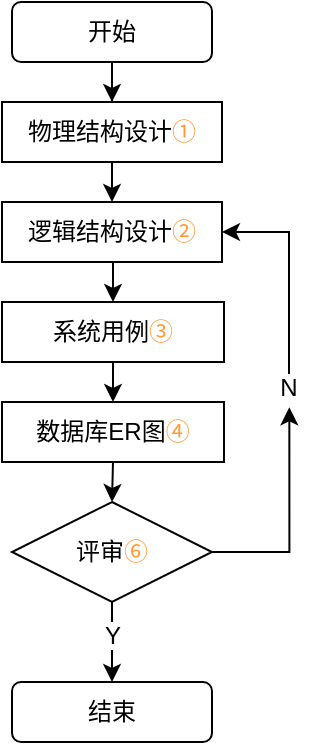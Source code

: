 <mxfile version="14.0.5" type="github">
  <diagram id="pTpZC2qr3tTLavgAAqaT" name="第 1 页">
    <mxGraphModel dx="637" dy="475" grid="1" gridSize="10" guides="1" tooltips="1" connect="1" arrows="1" fold="1" page="1" pageScale="1" pageWidth="827" pageHeight="1169" math="0" shadow="0">
      <root>
        <mxCell id="0" />
        <mxCell id="1" parent="0" />
        <mxCell id="DdYIkWhmcDZ64kGIrauI-1" style="edgeStyle=orthogonalEdgeStyle;rounded=0;orthogonalLoop=1;jettySize=auto;html=1;exitX=0.5;exitY=1;exitDx=0;exitDy=0;" edge="1" parent="1" source="DdYIkWhmcDZ64kGIrauI-2" target="DdYIkWhmcDZ64kGIrauI-4">
          <mxGeometry relative="1" as="geometry" />
        </mxCell>
        <mxCell id="DdYIkWhmcDZ64kGIrauI-2" value="开始" style="rounded=1;whiteSpace=wrap;html=1;" vertex="1" parent="1">
          <mxGeometry x="130" y="50" width="100" height="30" as="geometry" />
        </mxCell>
        <mxCell id="DdYIkWhmcDZ64kGIrauI-3" style="edgeStyle=orthogonalEdgeStyle;rounded=0;orthogonalLoop=1;jettySize=auto;html=1;exitX=0.5;exitY=1;exitDx=0;exitDy=0;entryX=0.5;entryY=0;entryDx=0;entryDy=0;" edge="1" parent="1" source="DdYIkWhmcDZ64kGIrauI-4" target="DdYIkWhmcDZ64kGIrauI-6">
          <mxGeometry relative="1" as="geometry" />
        </mxCell>
        <mxCell id="DdYIkWhmcDZ64kGIrauI-4" value="物理结构设计&lt;font color=&quot;#ff9933&quot;&gt;①&lt;/font&gt;" style="rounded=0;whiteSpace=wrap;html=1;" vertex="1" parent="1">
          <mxGeometry x="125" y="100" width="110" height="30" as="geometry" />
        </mxCell>
        <mxCell id="DdYIkWhmcDZ64kGIrauI-5" style="edgeStyle=orthogonalEdgeStyle;rounded=0;orthogonalLoop=1;jettySize=auto;html=1;exitX=0.5;exitY=1;exitDx=0;exitDy=0;entryX=0.5;entryY=0;entryDx=0;entryDy=0;" edge="1" parent="1" target="DdYIkWhmcDZ64kGIrauI-8">
          <mxGeometry relative="1" as="geometry">
            <mxPoint x="205" y="180" as="sourcePoint" />
          </mxGeometry>
        </mxCell>
        <mxCell id="DdYIkWhmcDZ64kGIrauI-6" value="逻辑结构设计&lt;font color=&quot;#ff9933&quot;&gt;②&lt;/font&gt;" style="rounded=0;whiteSpace=wrap;html=1;" vertex="1" parent="1">
          <mxGeometry x="125" y="150" width="110" height="30" as="geometry" />
        </mxCell>
        <mxCell id="DdYIkWhmcDZ64kGIrauI-7" style="edgeStyle=orthogonalEdgeStyle;rounded=0;orthogonalLoop=1;jettySize=auto;html=1;exitX=0.5;exitY=1;exitDx=0;exitDy=0;entryX=0.5;entryY=0;entryDx=0;entryDy=0;" edge="1" parent="1" source="DdYIkWhmcDZ64kGIrauI-8" target="DdYIkWhmcDZ64kGIrauI-10">
          <mxGeometry relative="1" as="geometry" />
        </mxCell>
        <mxCell id="DdYIkWhmcDZ64kGIrauI-8" value="系统用例&lt;font color=&quot;#ff9933&quot;&gt;③&lt;/font&gt;" style="rounded=0;whiteSpace=wrap;html=1;" vertex="1" parent="1">
          <mxGeometry x="125" y="200" width="111" height="30" as="geometry" />
        </mxCell>
        <mxCell id="DdYIkWhmcDZ64kGIrauI-17" style="edgeStyle=orthogonalEdgeStyle;rounded=0;orthogonalLoop=1;jettySize=auto;html=1;exitX=0.5;exitY=1;exitDx=0;exitDy=0;entryX=0.5;entryY=0;entryDx=0;entryDy=0;" edge="1" parent="1" source="DdYIkWhmcDZ64kGIrauI-10" target="DdYIkWhmcDZ64kGIrauI-14">
          <mxGeometry relative="1" as="geometry" />
        </mxCell>
        <mxCell id="DdYIkWhmcDZ64kGIrauI-10" value="数据库ER图&lt;font color=&quot;#ff9933&quot;&gt;④&lt;/font&gt;" style="rounded=0;whiteSpace=wrap;html=1;" vertex="1" parent="1">
          <mxGeometry x="125" y="250" width="111" height="30" as="geometry" />
        </mxCell>
        <mxCell id="DdYIkWhmcDZ64kGIrauI-13" style="edgeStyle=orthogonalEdgeStyle;rounded=0;orthogonalLoop=1;jettySize=auto;html=1;exitX=0.5;exitY=1;exitDx=0;exitDy=0;entryX=0.5;entryY=0;entryDx=0;entryDy=0;" edge="1" parent="1" source="DdYIkWhmcDZ64kGIrauI-14" target="DdYIkWhmcDZ64kGIrauI-15">
          <mxGeometry relative="1" as="geometry" />
        </mxCell>
        <mxCell id="DdYIkWhmcDZ64kGIrauI-18" style="rounded=0;orthogonalLoop=1;jettySize=auto;html=1;exitX=0.5;exitY=0;exitDx=0;exitDy=0;entryX=1;entryY=0.5;entryDx=0;entryDy=0;edgeStyle=orthogonalEdgeStyle;" edge="1" parent="1" source="DdYIkWhmcDZ64kGIrauI-19" target="DdYIkWhmcDZ64kGIrauI-6">
          <mxGeometry relative="1" as="geometry" />
        </mxCell>
        <mxCell id="DdYIkWhmcDZ64kGIrauI-24" style="edgeStyle=orthogonalEdgeStyle;rounded=0;orthogonalLoop=1;jettySize=auto;html=1;exitX=1;exitY=0.5;exitDx=0;exitDy=0;entryX=0.51;entryY=1.19;entryDx=0;entryDy=0;entryPerimeter=0;" edge="1" parent="1" source="DdYIkWhmcDZ64kGIrauI-14" target="DdYIkWhmcDZ64kGIrauI-19">
          <mxGeometry relative="1" as="geometry" />
        </mxCell>
        <mxCell id="DdYIkWhmcDZ64kGIrauI-14" value="评审&lt;span style=&quot;color: rgb(255 , 153 , 51)&quot;&gt;⑥&lt;/span&gt;" style="rhombus;whiteSpace=wrap;html=1;" vertex="1" parent="1">
          <mxGeometry x="130" y="300" width="100" height="50" as="geometry" />
        </mxCell>
        <mxCell id="DdYIkWhmcDZ64kGIrauI-15" value="结束" style="rounded=1;whiteSpace=wrap;html=1;" vertex="1" parent="1">
          <mxGeometry x="130" y="390" width="100" height="30" as="geometry" />
        </mxCell>
        <mxCell id="DdYIkWhmcDZ64kGIrauI-16" value="Y" style="whiteSpace=wrap;html=1;strokeColor=none;" vertex="1" parent="1">
          <mxGeometry x="171.5" y="360" width="17" height="14" as="geometry" />
        </mxCell>
        <mxCell id="DdYIkWhmcDZ64kGIrauI-19" value="N" style="whiteSpace=wrap;html=1;strokeColor=none;" vertex="1" parent="1">
          <mxGeometry x="260" y="236" width="17" height="14" as="geometry" />
        </mxCell>
      </root>
    </mxGraphModel>
  </diagram>
</mxfile>
